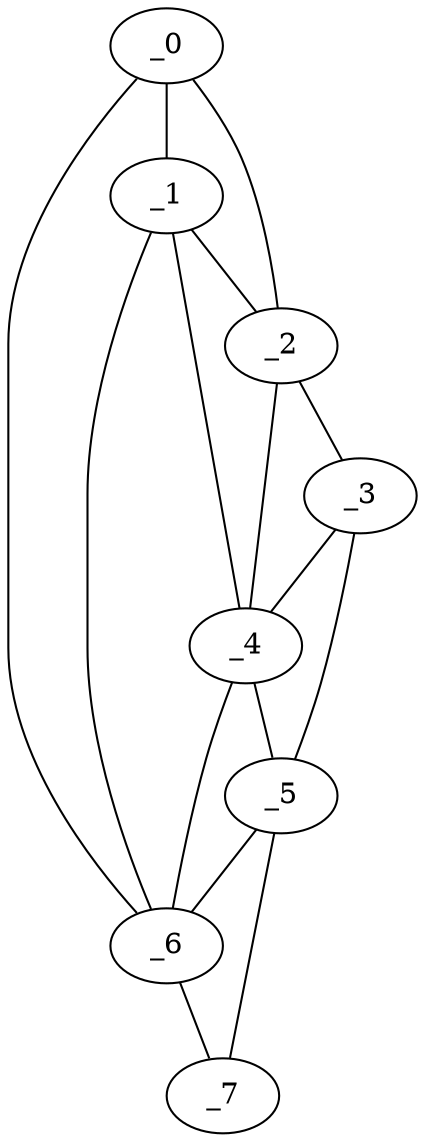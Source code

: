 graph "obj18__140.gxl" {
	_0	 [x=13,
		y=17];
	_1	 [x=62,
		y=15];
	_0 -- _1	 [valence=2];
	_2	 [x=80,
		y=5];
	_0 -- _2	 [valence=1];
	_6	 [x=115,
		y=29];
	_0 -- _6	 [valence=1];
	_1 -- _2	 [valence=2];
	_4	 [x=102,
		y=10];
	_1 -- _4	 [valence=2];
	_1 -- _6	 [valence=2];
	_3	 [x=90,
		y=5];
	_2 -- _3	 [valence=1];
	_2 -- _4	 [valence=2];
	_3 -- _4	 [valence=2];
	_5	 [x=107,
		y=11];
	_3 -- _5	 [valence=1];
	_4 -- _5	 [valence=1];
	_4 -- _6	 [valence=2];
	_5 -- _6	 [valence=2];
	_7	 [x=118,
		y=20];
	_5 -- _7	 [valence=1];
	_6 -- _7	 [valence=1];
}
